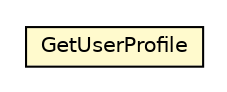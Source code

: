 #!/usr/local/bin/dot
#
# Class diagram 
# Generated by UMLGraph version R5_6-24-gf6e263 (http://www.umlgraph.org/)
#

digraph G {
	edge [fontname="Helvetica",fontsize=10,labelfontname="Helvetica",labelfontsize=10];
	node [fontname="Helvetica",fontsize=10,shape=plaintext];
	nodesep=0.25;
	ranksep=0.5;
	// org.universAAL.commerce.ustore.tools.GetUserProfile
	c4255639 [label=<<table title="org.universAAL.commerce.ustore.tools.GetUserProfile" border="0" cellborder="1" cellspacing="0" cellpadding="2" port="p" bgcolor="lemonChiffon" href="./GetUserProfile.html">
		<tr><td><table border="0" cellspacing="0" cellpadding="1">
<tr><td align="center" balign="center"> GetUserProfile </td></tr>
		</table></td></tr>
		</table>>, URL="./GetUserProfile.html", fontname="Helvetica", fontcolor="black", fontsize=10.0];
}

